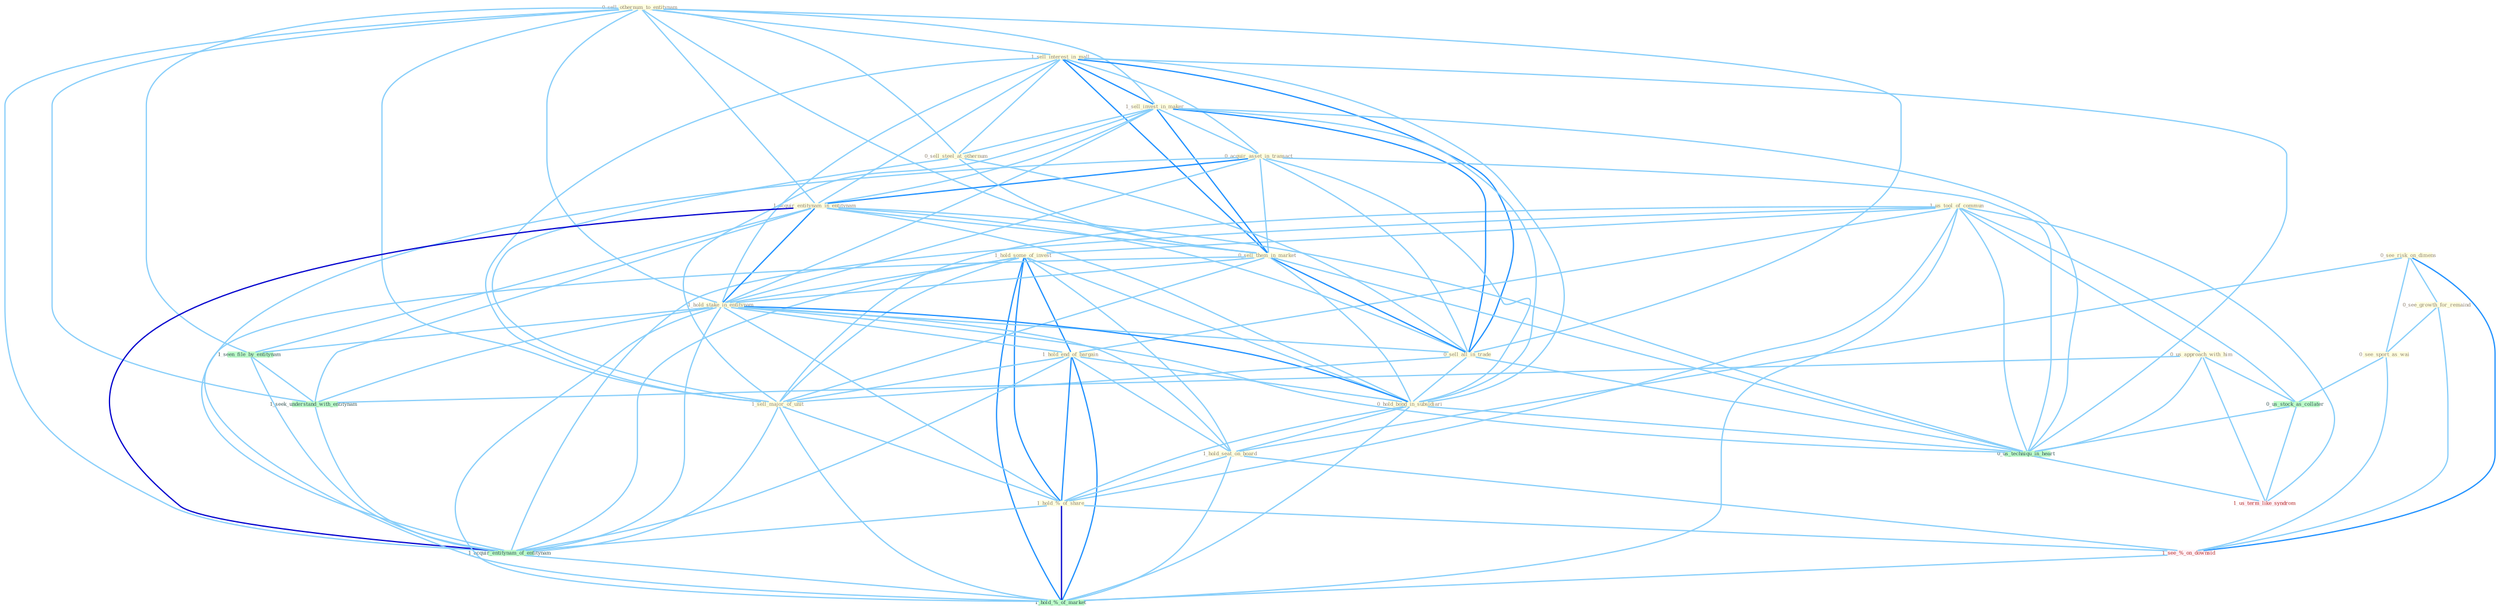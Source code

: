 Graph G{ 
    node
    [shape=polygon,style=filled,width=.5,height=.06,color="#BDFCC9",fixedsize=true,fontsize=4,
    fontcolor="#2f4f4f"];
    {node
    [color="#ffffe0", fontcolor="#8b7d6b"] "0_sell_othernum_to_entitynam " "1_sell_interest_in_mall " "1_us_tool_of_commun " "0_us_approach_with_him " "1_sell_invest_in_maker " "0_see_risk_on_dimens " "0_acquir_asset_in_transact " "0_sell_steel_at_othernum " "1_acquir_entitynam_in_entitynam " "1_hold_some_of_invest " "0_sell_them_in_market " "1_hold_stake_in_entitynam " "0_see_growth_for_remaind " "0_sell_all_in_trade " "1_hold_end_of_bargain " "1_sell_major_of_unit " "0_hold_bond_in_subsidiari " "0_see_sport_as_wai " "1_hold_seat_on_board " "1_hold_%_of_share "}
{node [color="#fff0f5", fontcolor="#b22222"] "1_see_%_on_downsid " "1_us_term_like_syndrom "}
edge [color="#B0E2FF"];

	"0_sell_othernum_to_entitynam " -- "1_sell_interest_in_mall " [w="1", color="#87cefa" ];
	"0_sell_othernum_to_entitynam " -- "1_sell_invest_in_maker " [w="1", color="#87cefa" ];
	"0_sell_othernum_to_entitynam " -- "0_sell_steel_at_othernum " [w="1", color="#87cefa" ];
	"0_sell_othernum_to_entitynam " -- "1_acquir_entitynam_in_entitynam " [w="1", color="#87cefa" ];
	"0_sell_othernum_to_entitynam " -- "0_sell_them_in_market " [w="1", color="#87cefa" ];
	"0_sell_othernum_to_entitynam " -- "1_hold_stake_in_entitynam " [w="1", color="#87cefa" ];
	"0_sell_othernum_to_entitynam " -- "0_sell_all_in_trade " [w="1", color="#87cefa" ];
	"0_sell_othernum_to_entitynam " -- "1_sell_major_of_unit " [w="1", color="#87cefa" ];
	"0_sell_othernum_to_entitynam " -- "1_seen_file_by_entitynam " [w="1", color="#87cefa" ];
	"0_sell_othernum_to_entitynam " -- "1_seek_understand_with_entitynam " [w="1", color="#87cefa" ];
	"0_sell_othernum_to_entitynam " -- "1_acquir_entitynam_of_entitynam " [w="1", color="#87cefa" ];
	"1_sell_interest_in_mall " -- "1_sell_invest_in_maker " [w="2", color="#1e90ff" , len=0.8];
	"1_sell_interest_in_mall " -- "0_acquir_asset_in_transact " [w="1", color="#87cefa" ];
	"1_sell_interest_in_mall " -- "0_sell_steel_at_othernum " [w="1", color="#87cefa" ];
	"1_sell_interest_in_mall " -- "1_acquir_entitynam_in_entitynam " [w="1", color="#87cefa" ];
	"1_sell_interest_in_mall " -- "0_sell_them_in_market " [w="2", color="#1e90ff" , len=0.8];
	"1_sell_interest_in_mall " -- "1_hold_stake_in_entitynam " [w="1", color="#87cefa" ];
	"1_sell_interest_in_mall " -- "0_sell_all_in_trade " [w="2", color="#1e90ff" , len=0.8];
	"1_sell_interest_in_mall " -- "1_sell_major_of_unit " [w="1", color="#87cefa" ];
	"1_sell_interest_in_mall " -- "0_hold_bond_in_subsidiari " [w="1", color="#87cefa" ];
	"1_sell_interest_in_mall " -- "0_us_techniqu_in_heart " [w="1", color="#87cefa" ];
	"1_us_tool_of_commun " -- "0_us_approach_with_him " [w="1", color="#87cefa" ];
	"1_us_tool_of_commun " -- "1_hold_some_of_invest " [w="1", color="#87cefa" ];
	"1_us_tool_of_commun " -- "1_hold_end_of_bargain " [w="1", color="#87cefa" ];
	"1_us_tool_of_commun " -- "1_sell_major_of_unit " [w="1", color="#87cefa" ];
	"1_us_tool_of_commun " -- "1_hold_%_of_share " [w="1", color="#87cefa" ];
	"1_us_tool_of_commun " -- "0_us_stock_as_collater " [w="1", color="#87cefa" ];
	"1_us_tool_of_commun " -- "1_acquir_entitynam_of_entitynam " [w="1", color="#87cefa" ];
	"1_us_tool_of_commun " -- "0_us_techniqu_in_heart " [w="1", color="#87cefa" ];
	"1_us_tool_of_commun " -- "1_us_term_like_syndrom " [w="1", color="#87cefa" ];
	"1_us_tool_of_commun " -- "1_hold_%_of_market " [w="1", color="#87cefa" ];
	"0_us_approach_with_him " -- "0_us_stock_as_collater " [w="1", color="#87cefa" ];
	"0_us_approach_with_him " -- "1_seek_understand_with_entitynam " [w="1", color="#87cefa" ];
	"0_us_approach_with_him " -- "0_us_techniqu_in_heart " [w="1", color="#87cefa" ];
	"0_us_approach_with_him " -- "1_us_term_like_syndrom " [w="1", color="#87cefa" ];
	"1_sell_invest_in_maker " -- "0_acquir_asset_in_transact " [w="1", color="#87cefa" ];
	"1_sell_invest_in_maker " -- "0_sell_steel_at_othernum " [w="1", color="#87cefa" ];
	"1_sell_invest_in_maker " -- "1_acquir_entitynam_in_entitynam " [w="1", color="#87cefa" ];
	"1_sell_invest_in_maker " -- "0_sell_them_in_market " [w="2", color="#1e90ff" , len=0.8];
	"1_sell_invest_in_maker " -- "1_hold_stake_in_entitynam " [w="1", color="#87cefa" ];
	"1_sell_invest_in_maker " -- "0_sell_all_in_trade " [w="2", color="#1e90ff" , len=0.8];
	"1_sell_invest_in_maker " -- "1_sell_major_of_unit " [w="1", color="#87cefa" ];
	"1_sell_invest_in_maker " -- "0_hold_bond_in_subsidiari " [w="1", color="#87cefa" ];
	"1_sell_invest_in_maker " -- "0_us_techniqu_in_heart " [w="1", color="#87cefa" ];
	"0_see_risk_on_dimens " -- "0_see_growth_for_remaind " [w="1", color="#87cefa" ];
	"0_see_risk_on_dimens " -- "0_see_sport_as_wai " [w="1", color="#87cefa" ];
	"0_see_risk_on_dimens " -- "1_hold_seat_on_board " [w="1", color="#87cefa" ];
	"0_see_risk_on_dimens " -- "1_see_%_on_downsid " [w="2", color="#1e90ff" , len=0.8];
	"0_acquir_asset_in_transact " -- "1_acquir_entitynam_in_entitynam " [w="2", color="#1e90ff" , len=0.8];
	"0_acquir_asset_in_transact " -- "0_sell_them_in_market " [w="1", color="#87cefa" ];
	"0_acquir_asset_in_transact " -- "1_hold_stake_in_entitynam " [w="1", color="#87cefa" ];
	"0_acquir_asset_in_transact " -- "0_sell_all_in_trade " [w="1", color="#87cefa" ];
	"0_acquir_asset_in_transact " -- "0_hold_bond_in_subsidiari " [w="1", color="#87cefa" ];
	"0_acquir_asset_in_transact " -- "1_acquir_entitynam_of_entitynam " [w="1", color="#87cefa" ];
	"0_acquir_asset_in_transact " -- "0_us_techniqu_in_heart " [w="1", color="#87cefa" ];
	"0_sell_steel_at_othernum " -- "0_sell_them_in_market " [w="1", color="#87cefa" ];
	"0_sell_steel_at_othernum " -- "0_sell_all_in_trade " [w="1", color="#87cefa" ];
	"0_sell_steel_at_othernum " -- "1_sell_major_of_unit " [w="1", color="#87cefa" ];
	"1_acquir_entitynam_in_entitynam " -- "0_sell_them_in_market " [w="1", color="#87cefa" ];
	"1_acquir_entitynam_in_entitynam " -- "1_hold_stake_in_entitynam " [w="2", color="#1e90ff" , len=0.8];
	"1_acquir_entitynam_in_entitynam " -- "0_sell_all_in_trade " [w="1", color="#87cefa" ];
	"1_acquir_entitynam_in_entitynam " -- "0_hold_bond_in_subsidiari " [w="1", color="#87cefa" ];
	"1_acquir_entitynam_in_entitynam " -- "1_seen_file_by_entitynam " [w="1", color="#87cefa" ];
	"1_acquir_entitynam_in_entitynam " -- "1_seek_understand_with_entitynam " [w="1", color="#87cefa" ];
	"1_acquir_entitynam_in_entitynam " -- "1_acquir_entitynam_of_entitynam " [w="3", color="#0000cd" , len=0.6];
	"1_acquir_entitynam_in_entitynam " -- "0_us_techniqu_in_heart " [w="1", color="#87cefa" ];
	"1_hold_some_of_invest " -- "1_hold_stake_in_entitynam " [w="1", color="#87cefa" ];
	"1_hold_some_of_invest " -- "1_hold_end_of_bargain " [w="2", color="#1e90ff" , len=0.8];
	"1_hold_some_of_invest " -- "1_sell_major_of_unit " [w="1", color="#87cefa" ];
	"1_hold_some_of_invest " -- "0_hold_bond_in_subsidiari " [w="1", color="#87cefa" ];
	"1_hold_some_of_invest " -- "1_hold_seat_on_board " [w="1", color="#87cefa" ];
	"1_hold_some_of_invest " -- "1_hold_%_of_share " [w="2", color="#1e90ff" , len=0.8];
	"1_hold_some_of_invest " -- "1_acquir_entitynam_of_entitynam " [w="1", color="#87cefa" ];
	"1_hold_some_of_invest " -- "1_hold_%_of_market " [w="2", color="#1e90ff" , len=0.8];
	"0_sell_them_in_market " -- "1_hold_stake_in_entitynam " [w="1", color="#87cefa" ];
	"0_sell_them_in_market " -- "0_sell_all_in_trade " [w="2", color="#1e90ff" , len=0.8];
	"0_sell_them_in_market " -- "1_sell_major_of_unit " [w="1", color="#87cefa" ];
	"0_sell_them_in_market " -- "0_hold_bond_in_subsidiari " [w="1", color="#87cefa" ];
	"0_sell_them_in_market " -- "0_us_techniqu_in_heart " [w="1", color="#87cefa" ];
	"0_sell_them_in_market " -- "1_hold_%_of_market " [w="1", color="#87cefa" ];
	"1_hold_stake_in_entitynam " -- "0_sell_all_in_trade " [w="1", color="#87cefa" ];
	"1_hold_stake_in_entitynam " -- "1_hold_end_of_bargain " [w="1", color="#87cefa" ];
	"1_hold_stake_in_entitynam " -- "0_hold_bond_in_subsidiari " [w="2", color="#1e90ff" , len=0.8];
	"1_hold_stake_in_entitynam " -- "1_hold_seat_on_board " [w="1", color="#87cefa" ];
	"1_hold_stake_in_entitynam " -- "1_hold_%_of_share " [w="1", color="#87cefa" ];
	"1_hold_stake_in_entitynam " -- "1_seen_file_by_entitynam " [w="1", color="#87cefa" ];
	"1_hold_stake_in_entitynam " -- "1_seek_understand_with_entitynam " [w="1", color="#87cefa" ];
	"1_hold_stake_in_entitynam " -- "1_acquir_entitynam_of_entitynam " [w="1", color="#87cefa" ];
	"1_hold_stake_in_entitynam " -- "0_us_techniqu_in_heart " [w="1", color="#87cefa" ];
	"1_hold_stake_in_entitynam " -- "1_hold_%_of_market " [w="1", color="#87cefa" ];
	"0_see_growth_for_remaind " -- "0_see_sport_as_wai " [w="1", color="#87cefa" ];
	"0_see_growth_for_remaind " -- "1_see_%_on_downsid " [w="1", color="#87cefa" ];
	"0_sell_all_in_trade " -- "1_sell_major_of_unit " [w="1", color="#87cefa" ];
	"0_sell_all_in_trade " -- "0_hold_bond_in_subsidiari " [w="1", color="#87cefa" ];
	"0_sell_all_in_trade " -- "0_us_techniqu_in_heart " [w="1", color="#87cefa" ];
	"1_hold_end_of_bargain " -- "1_sell_major_of_unit " [w="1", color="#87cefa" ];
	"1_hold_end_of_bargain " -- "0_hold_bond_in_subsidiari " [w="1", color="#87cefa" ];
	"1_hold_end_of_bargain " -- "1_hold_seat_on_board " [w="1", color="#87cefa" ];
	"1_hold_end_of_bargain " -- "1_hold_%_of_share " [w="2", color="#1e90ff" , len=0.8];
	"1_hold_end_of_bargain " -- "1_acquir_entitynam_of_entitynam " [w="1", color="#87cefa" ];
	"1_hold_end_of_bargain " -- "1_hold_%_of_market " [w="2", color="#1e90ff" , len=0.8];
	"1_sell_major_of_unit " -- "1_hold_%_of_share " [w="1", color="#87cefa" ];
	"1_sell_major_of_unit " -- "1_acquir_entitynam_of_entitynam " [w="1", color="#87cefa" ];
	"1_sell_major_of_unit " -- "1_hold_%_of_market " [w="1", color="#87cefa" ];
	"0_hold_bond_in_subsidiari " -- "1_hold_seat_on_board " [w="1", color="#87cefa" ];
	"0_hold_bond_in_subsidiari " -- "1_hold_%_of_share " [w="1", color="#87cefa" ];
	"0_hold_bond_in_subsidiari " -- "0_us_techniqu_in_heart " [w="1", color="#87cefa" ];
	"0_hold_bond_in_subsidiari " -- "1_hold_%_of_market " [w="1", color="#87cefa" ];
	"0_see_sport_as_wai " -- "0_us_stock_as_collater " [w="1", color="#87cefa" ];
	"0_see_sport_as_wai " -- "1_see_%_on_downsid " [w="1", color="#87cefa" ];
	"1_hold_seat_on_board " -- "1_hold_%_of_share " [w="1", color="#87cefa" ];
	"1_hold_seat_on_board " -- "1_see_%_on_downsid " [w="1", color="#87cefa" ];
	"1_hold_seat_on_board " -- "1_hold_%_of_market " [w="1", color="#87cefa" ];
	"1_hold_%_of_share " -- "1_acquir_entitynam_of_entitynam " [w="1", color="#87cefa" ];
	"1_hold_%_of_share " -- "1_see_%_on_downsid " [w="1", color="#87cefa" ];
	"1_hold_%_of_share " -- "1_hold_%_of_market " [w="3", color="#0000cd" , len=0.6];
	"1_seen_file_by_entitynam " -- "1_seek_understand_with_entitynam " [w="1", color="#87cefa" ];
	"1_seen_file_by_entitynam " -- "1_acquir_entitynam_of_entitynam " [w="1", color="#87cefa" ];
	"0_us_stock_as_collater " -- "0_us_techniqu_in_heart " [w="1", color="#87cefa" ];
	"0_us_stock_as_collater " -- "1_us_term_like_syndrom " [w="1", color="#87cefa" ];
	"1_seek_understand_with_entitynam " -- "1_acquir_entitynam_of_entitynam " [w="1", color="#87cefa" ];
	"1_acquir_entitynam_of_entitynam " -- "1_hold_%_of_market " [w="1", color="#87cefa" ];
	"0_us_techniqu_in_heart " -- "1_us_term_like_syndrom " [w="1", color="#87cefa" ];
	"1_see_%_on_downsid " -- "1_hold_%_of_market " [w="1", color="#87cefa" ];
}